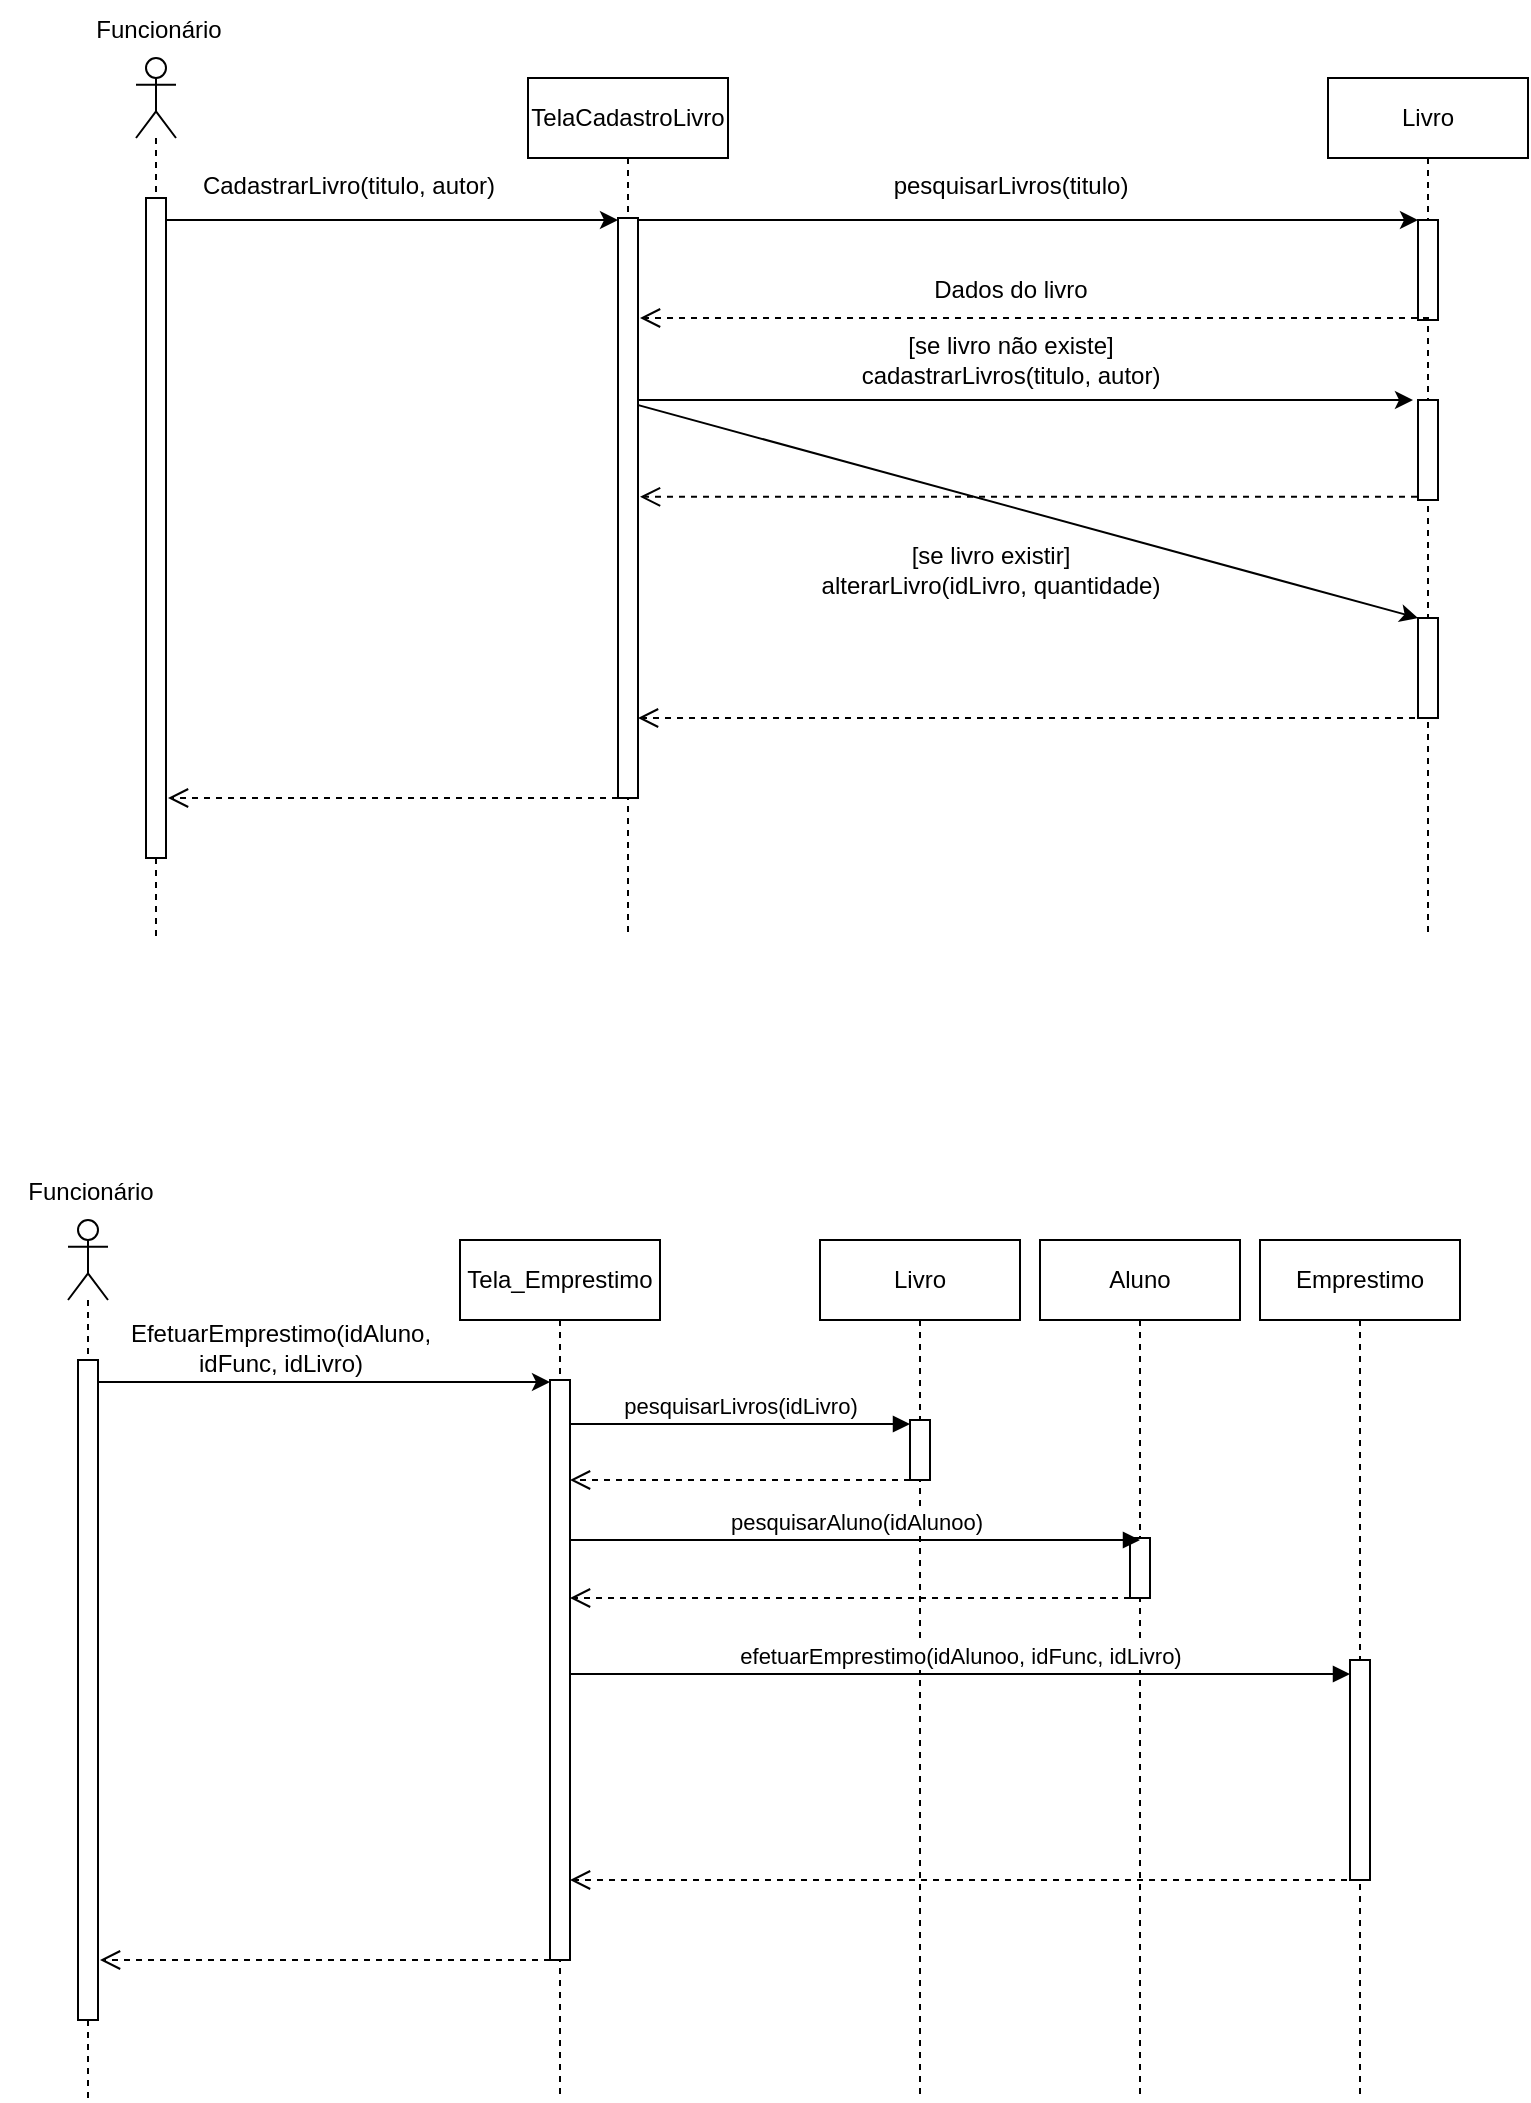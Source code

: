 <mxfile version="24.0.0" type="github">
  <diagram name="Page-1" id="2YBvvXClWsGukQMizWep">
    <mxGraphModel dx="1623" dy="1315" grid="1" gridSize="10" guides="1" tooltips="1" connect="1" arrows="1" fold="1" page="1" pageScale="1" pageWidth="850" pageHeight="1100" math="0" shadow="0">
      <root>
        <mxCell id="0" />
        <mxCell id="1" parent="0" />
        <mxCell id="oAXVd915D4fVSuoCIaVp-27" value="" style="html=1;verticalAlign=bottom;endArrow=open;dashed=1;endSize=8;edgeStyle=elbowEdgeStyle;elbow=vertical;curved=0;rounded=0;" edge="1" parent="1">
          <mxGeometry relative="1" as="geometry">
            <mxPoint x="200" y="638.41" as="targetPoint" />
            <Array as="points">
              <mxPoint x="315" y="638.41" />
            </Array>
            <mxPoint x="594.5" y="638.41" as="sourcePoint" />
          </mxGeometry>
        </mxCell>
        <mxCell id="oAXVd915D4fVSuoCIaVp-25" value="" style="endArrow=classic;html=1;rounded=0;" edge="1" parent="1">
          <mxGeometry width="50" height="50" relative="1" as="geometry">
            <mxPoint x="190" y="590" as="sourcePoint" />
            <mxPoint x="586.5" y="590" as="targetPoint" />
          </mxGeometry>
        </mxCell>
        <mxCell id="oAXVd915D4fVSuoCIaVp-26" value="" style="endArrow=classic;html=1;rounded=0;exitX=0.1;exitY=0.314;exitDx=0;exitDy=0;exitPerimeter=0;" edge="1" parent="1" source="oAXVd915D4fVSuoCIaVp-3" target="oAXVd915D4fVSuoCIaVp-9">
          <mxGeometry width="50" height="50" relative="1" as="geometry">
            <mxPoint x="200" y="653.41" as="sourcePoint" />
            <mxPoint x="596.5" y="653.41" as="targetPoint" />
          </mxGeometry>
        </mxCell>
        <mxCell id="oAXVd915D4fVSuoCIaVp-23" value="" style="endArrow=classic;html=1;rounded=0;" edge="1" parent="1">
          <mxGeometry width="50" height="50" relative="1" as="geometry">
            <mxPoint x="192.5" y="500" as="sourcePoint" />
            <mxPoint x="589" y="500" as="targetPoint" />
          </mxGeometry>
        </mxCell>
        <mxCell id="5B07uJpMZxi0BaR1OIcB-36" value="" style="shape=umlLifeline;perimeter=lifelinePerimeter;whiteSpace=wrap;html=1;container=1;dropTarget=0;collapsible=0;recursiveResize=0;outlineConnect=0;portConstraint=eastwest;newEdgeStyle={&quot;curved&quot;:0,&quot;rounded&quot;:0};participant=umlActor;" parent="1" vertex="1">
          <mxGeometry x="-86" y="1000" width="20" height="440" as="geometry" />
        </mxCell>
        <mxCell id="5B07uJpMZxi0BaR1OIcB-11" value="Tela_Emprestimo" style="shape=umlLifeline;perimeter=lifelinePerimeter;whiteSpace=wrap;html=1;container=0;dropTarget=0;collapsible=0;recursiveResize=0;outlineConnect=0;portConstraint=eastwest;newEdgeStyle={&quot;edgeStyle&quot;:&quot;elbowEdgeStyle&quot;,&quot;elbow&quot;:&quot;vertical&quot;,&quot;curved&quot;:0,&quot;rounded&quot;:0};" parent="1" vertex="1">
          <mxGeometry x="110" y="1010" width="100" height="430" as="geometry" />
        </mxCell>
        <mxCell id="5B07uJpMZxi0BaR1OIcB-12" value="" style="html=1;points=[];perimeter=orthogonalPerimeter;outlineConnect=0;targetShapes=umlLifeline;portConstraint=eastwest;newEdgeStyle={&quot;edgeStyle&quot;:&quot;elbowEdgeStyle&quot;,&quot;elbow&quot;:&quot;vertical&quot;,&quot;curved&quot;:0,&quot;rounded&quot;:0};" parent="5B07uJpMZxi0BaR1OIcB-11" vertex="1">
          <mxGeometry x="45" y="70" width="10" height="290" as="geometry" />
        </mxCell>
        <mxCell id="5B07uJpMZxi0BaR1OIcB-15" value="Livro" style="shape=umlLifeline;perimeter=lifelinePerimeter;whiteSpace=wrap;html=1;container=0;dropTarget=0;collapsible=0;recursiveResize=0;outlineConnect=0;portConstraint=eastwest;newEdgeStyle={&quot;edgeStyle&quot;:&quot;elbowEdgeStyle&quot;,&quot;elbow&quot;:&quot;vertical&quot;,&quot;curved&quot;:0,&quot;rounded&quot;:0};" parent="1" vertex="1">
          <mxGeometry x="290" y="1010" width="100" height="430" as="geometry" />
        </mxCell>
        <mxCell id="5B07uJpMZxi0BaR1OIcB-16" value="" style="html=1;points=[];perimeter=orthogonalPerimeter;outlineConnect=0;targetShapes=umlLifeline;portConstraint=eastwest;newEdgeStyle={&quot;edgeStyle&quot;:&quot;elbowEdgeStyle&quot;,&quot;elbow&quot;:&quot;vertical&quot;,&quot;curved&quot;:0,&quot;rounded&quot;:0};" parent="5B07uJpMZxi0BaR1OIcB-15" vertex="1">
          <mxGeometry x="45" y="90" width="10" height="30" as="geometry" />
        </mxCell>
        <mxCell id="5B07uJpMZxi0BaR1OIcB-17" value="pesquisarLivros(idLivro)" style="html=1;verticalAlign=bottom;endArrow=block;edgeStyle=elbowEdgeStyle;elbow=vertical;curved=0;rounded=0;" parent="1" edge="1">
          <mxGeometry relative="1" as="geometry">
            <mxPoint x="165" y="1102" as="sourcePoint" />
            <Array as="points">
              <mxPoint x="250" y="1102" />
            </Array>
            <mxPoint x="335" y="1102" as="targetPoint" />
          </mxGeometry>
        </mxCell>
        <mxCell id="5B07uJpMZxi0BaR1OIcB-18" value="" style="html=1;verticalAlign=bottom;endArrow=open;dashed=1;endSize=8;edgeStyle=elbowEdgeStyle;elbow=vertical;curved=0;rounded=0;" parent="1" edge="1">
          <mxGeometry relative="1" as="geometry">
            <mxPoint x="165" y="1130" as="targetPoint" />
            <Array as="points">
              <mxPoint x="260" y="1130" />
            </Array>
            <mxPoint x="335" y="1130" as="sourcePoint" />
          </mxGeometry>
        </mxCell>
        <mxCell id="5B07uJpMZxi0BaR1OIcB-21" value="Emprestimo" style="shape=umlLifeline;perimeter=lifelinePerimeter;whiteSpace=wrap;html=1;container=0;dropTarget=0;collapsible=0;recursiveResize=0;outlineConnect=0;portConstraint=eastwest;newEdgeStyle={&quot;edgeStyle&quot;:&quot;elbowEdgeStyle&quot;,&quot;elbow&quot;:&quot;vertical&quot;,&quot;curved&quot;:0,&quot;rounded&quot;:0};" parent="1" vertex="1">
          <mxGeometry x="510" y="1010" width="100" height="430" as="geometry" />
        </mxCell>
        <mxCell id="5B07uJpMZxi0BaR1OIcB-22" value="" style="html=1;points=[];perimeter=orthogonalPerimeter;outlineConnect=0;targetShapes=umlLifeline;portConstraint=eastwest;newEdgeStyle={&quot;edgeStyle&quot;:&quot;elbowEdgeStyle&quot;,&quot;elbow&quot;:&quot;vertical&quot;,&quot;curved&quot;:0,&quot;rounded&quot;:0};" parent="5B07uJpMZxi0BaR1OIcB-21" vertex="1">
          <mxGeometry x="45" y="210" width="10" height="110" as="geometry" />
        </mxCell>
        <mxCell id="5B07uJpMZxi0BaR1OIcB-23" value="Aluno" style="shape=umlLifeline;perimeter=lifelinePerimeter;whiteSpace=wrap;html=1;container=0;dropTarget=0;collapsible=0;recursiveResize=0;outlineConnect=0;portConstraint=eastwest;newEdgeStyle={&quot;edgeStyle&quot;:&quot;elbowEdgeStyle&quot;,&quot;elbow&quot;:&quot;vertical&quot;,&quot;curved&quot;:0,&quot;rounded&quot;:0};" parent="1" vertex="1">
          <mxGeometry x="400" y="1010" width="100" height="430" as="geometry" />
        </mxCell>
        <mxCell id="5B07uJpMZxi0BaR1OIcB-24" value="" style="html=1;points=[];perimeter=orthogonalPerimeter;outlineConnect=0;targetShapes=umlLifeline;portConstraint=eastwest;newEdgeStyle={&quot;edgeStyle&quot;:&quot;elbowEdgeStyle&quot;,&quot;elbow&quot;:&quot;vertical&quot;,&quot;curved&quot;:0,&quot;rounded&quot;:0};" parent="5B07uJpMZxi0BaR1OIcB-23" vertex="1">
          <mxGeometry x="45" y="149" width="10" height="30" as="geometry" />
        </mxCell>
        <mxCell id="5B07uJpMZxi0BaR1OIcB-25" value="pesquisarAluno(idAlunoo)" style="html=1;verticalAlign=bottom;endArrow=block;edgeStyle=elbowEdgeStyle;elbow=vertical;curved=0;rounded=0;" parent="1" source="5B07uJpMZxi0BaR1OIcB-12" edge="1">
          <mxGeometry relative="1" as="geometry">
            <mxPoint x="167" y="1160" as="sourcePoint" />
            <Array as="points">
              <mxPoint x="252" y="1160" />
            </Array>
            <mxPoint x="450" y="1160" as="targetPoint" />
          </mxGeometry>
        </mxCell>
        <mxCell id="5B07uJpMZxi0BaR1OIcB-28" value="" style="html=1;verticalAlign=bottom;endArrow=open;dashed=1;endSize=8;edgeStyle=elbowEdgeStyle;elbow=vertical;curved=0;rounded=0;" parent="1" edge="1">
          <mxGeometry relative="1" as="geometry">
            <mxPoint x="165" y="1189" as="targetPoint" />
            <Array as="points">
              <mxPoint x="270" y="1189" />
            </Array>
            <mxPoint x="445" y="1189" as="sourcePoint" />
          </mxGeometry>
        </mxCell>
        <mxCell id="5B07uJpMZxi0BaR1OIcB-29" value="efetuarEmprestimo(idAlunoo, idFunc, idLivro)" style="html=1;verticalAlign=bottom;endArrow=block;edgeStyle=elbowEdgeStyle;elbow=vertical;curved=0;rounded=0;" parent="1" source="5B07uJpMZxi0BaR1OIcB-12" target="5B07uJpMZxi0BaR1OIcB-22" edge="1">
          <mxGeometry relative="1" as="geometry">
            <mxPoint x="175" y="1227" as="sourcePoint" />
            <Array as="points">
              <mxPoint x="262" y="1227" />
            </Array>
            <mxPoint x="460" y="1227" as="targetPoint" />
          </mxGeometry>
        </mxCell>
        <mxCell id="5B07uJpMZxi0BaR1OIcB-30" value="" style="html=1;verticalAlign=bottom;endArrow=open;dashed=1;endSize=8;edgeStyle=elbowEdgeStyle;elbow=vertical;curved=0;rounded=0;" parent="1" edge="1">
          <mxGeometry relative="1" as="geometry">
            <mxPoint x="165" y="1330" as="targetPoint" />
            <Array as="points">
              <mxPoint x="280" y="1330" />
            </Array>
            <mxPoint x="559.5" y="1330" as="sourcePoint" />
          </mxGeometry>
        </mxCell>
        <mxCell id="5B07uJpMZxi0BaR1OIcB-32" value="" style="html=1;points=[];perimeter=orthogonalPerimeter;outlineConnect=0;targetShapes=umlLifeline;portConstraint=eastwest;newEdgeStyle={&quot;edgeStyle&quot;:&quot;elbowEdgeStyle&quot;,&quot;elbow&quot;:&quot;vertical&quot;,&quot;curved&quot;:0,&quot;rounded&quot;:0};" parent="1" vertex="1">
          <mxGeometry x="-81" y="1070" width="10" height="330" as="geometry" />
        </mxCell>
        <mxCell id="5B07uJpMZxi0BaR1OIcB-37" value="" style="endArrow=classic;html=1;rounded=0;" parent="1" source="5B07uJpMZxi0BaR1OIcB-32" edge="1">
          <mxGeometry width="50" height="50" relative="1" as="geometry">
            <mxPoint x="-30" y="1081" as="sourcePoint" />
            <mxPoint x="155" y="1081" as="targetPoint" />
          </mxGeometry>
        </mxCell>
        <mxCell id="5B07uJpMZxi0BaR1OIcB-39" value="EfetuarEmprestimo(idAluno,&lt;div&gt;idFunc, idLivro)&lt;/div&gt;" style="text;html=1;align=center;verticalAlign=middle;resizable=0;points=[];autosize=1;strokeColor=none;fillColor=none;" parent="1" vertex="1">
          <mxGeometry x="-65" y="1044" width="170" height="40" as="geometry" />
        </mxCell>
        <mxCell id="5B07uJpMZxi0BaR1OIcB-40" value="" style="html=1;verticalAlign=bottom;endArrow=open;dashed=1;endSize=8;edgeStyle=elbowEdgeStyle;elbow=vertical;curved=0;rounded=0;" parent="1" source="5B07uJpMZxi0BaR1OIcB-12" edge="1">
          <mxGeometry relative="1" as="geometry">
            <mxPoint x="-70" y="1370" as="targetPoint" />
            <Array as="points">
              <mxPoint x="-20" y="1370" />
            </Array>
            <mxPoint x="140" y="1370" as="sourcePoint" />
          </mxGeometry>
        </mxCell>
        <mxCell id="5B07uJpMZxi0BaR1OIcB-41" value="Funcionário" style="text;html=1;align=center;verticalAlign=middle;resizable=0;points=[];autosize=1;strokeColor=none;fillColor=none;" parent="1" vertex="1">
          <mxGeometry x="-120" y="971" width="90" height="30" as="geometry" />
        </mxCell>
        <mxCell id="oAXVd915D4fVSuoCIaVp-1" value="" style="shape=umlLifeline;perimeter=lifelinePerimeter;whiteSpace=wrap;html=1;container=1;dropTarget=0;collapsible=0;recursiveResize=0;outlineConnect=0;portConstraint=eastwest;newEdgeStyle={&quot;curved&quot;:0,&quot;rounded&quot;:0};participant=umlActor;" vertex="1" parent="1">
          <mxGeometry x="-52" y="419" width="20" height="440" as="geometry" />
        </mxCell>
        <mxCell id="oAXVd915D4fVSuoCIaVp-2" value="TelaCadastroLivro" style="shape=umlLifeline;perimeter=lifelinePerimeter;whiteSpace=wrap;html=1;container=0;dropTarget=0;collapsible=0;recursiveResize=0;outlineConnect=0;portConstraint=eastwest;newEdgeStyle={&quot;edgeStyle&quot;:&quot;elbowEdgeStyle&quot;,&quot;elbow&quot;:&quot;vertical&quot;,&quot;curved&quot;:0,&quot;rounded&quot;:0};" vertex="1" parent="1">
          <mxGeometry x="144" y="429" width="100" height="430" as="geometry" />
        </mxCell>
        <mxCell id="oAXVd915D4fVSuoCIaVp-3" value="" style="html=1;points=[];perimeter=orthogonalPerimeter;outlineConnect=0;targetShapes=umlLifeline;portConstraint=eastwest;newEdgeStyle={&quot;edgeStyle&quot;:&quot;elbowEdgeStyle&quot;,&quot;elbow&quot;:&quot;vertical&quot;,&quot;curved&quot;:0,&quot;rounded&quot;:0};" vertex="1" parent="oAXVd915D4fVSuoCIaVp-2">
          <mxGeometry x="45" y="70" width="10" height="290" as="geometry" />
        </mxCell>
        <mxCell id="oAXVd915D4fVSuoCIaVp-8" value="Livro" style="shape=umlLifeline;perimeter=lifelinePerimeter;whiteSpace=wrap;html=1;container=0;dropTarget=0;collapsible=0;recursiveResize=0;outlineConnect=0;portConstraint=eastwest;newEdgeStyle={&quot;edgeStyle&quot;:&quot;elbowEdgeStyle&quot;,&quot;elbow&quot;:&quot;vertical&quot;,&quot;curved&quot;:0,&quot;rounded&quot;:0};" vertex="1" parent="1">
          <mxGeometry x="544" y="429" width="100" height="430" as="geometry" />
        </mxCell>
        <mxCell id="oAXVd915D4fVSuoCIaVp-9" value="" style="html=1;points=[];perimeter=orthogonalPerimeter;outlineConnect=0;targetShapes=umlLifeline;portConstraint=eastwest;newEdgeStyle={&quot;edgeStyle&quot;:&quot;elbowEdgeStyle&quot;,&quot;elbow&quot;:&quot;vertical&quot;,&quot;curved&quot;:0,&quot;rounded&quot;:0};" vertex="1" parent="oAXVd915D4fVSuoCIaVp-8">
          <mxGeometry x="45" y="270" width="10" height="50" as="geometry" />
        </mxCell>
        <mxCell id="oAXVd915D4fVSuoCIaVp-21" value="" style="html=1;points=[];perimeter=orthogonalPerimeter;outlineConnect=0;targetShapes=umlLifeline;portConstraint=eastwest;newEdgeStyle={&quot;edgeStyle&quot;:&quot;elbowEdgeStyle&quot;,&quot;elbow&quot;:&quot;vertical&quot;,&quot;curved&quot;:0,&quot;rounded&quot;:0};" vertex="1" parent="oAXVd915D4fVSuoCIaVp-8">
          <mxGeometry x="45" y="161" width="10" height="50" as="geometry" />
        </mxCell>
        <mxCell id="oAXVd915D4fVSuoCIaVp-22" value="" style="html=1;points=[];perimeter=orthogonalPerimeter;outlineConnect=0;targetShapes=umlLifeline;portConstraint=eastwest;newEdgeStyle={&quot;edgeStyle&quot;:&quot;elbowEdgeStyle&quot;,&quot;elbow&quot;:&quot;vertical&quot;,&quot;curved&quot;:0,&quot;rounded&quot;:0};" vertex="1" parent="oAXVd915D4fVSuoCIaVp-8">
          <mxGeometry x="45" y="71" width="10" height="50" as="geometry" />
        </mxCell>
        <mxCell id="oAXVd915D4fVSuoCIaVp-15" value="" style="html=1;verticalAlign=bottom;endArrow=open;dashed=1;endSize=8;edgeStyle=elbowEdgeStyle;elbow=vertical;curved=0;rounded=0;" edge="1" parent="1">
          <mxGeometry relative="1" as="geometry">
            <mxPoint x="199" y="749" as="targetPoint" />
            <Array as="points">
              <mxPoint x="314" y="749" />
            </Array>
            <mxPoint x="593.5" y="749" as="sourcePoint" />
          </mxGeometry>
        </mxCell>
        <mxCell id="oAXVd915D4fVSuoCIaVp-16" value="" style="html=1;points=[];perimeter=orthogonalPerimeter;outlineConnect=0;targetShapes=umlLifeline;portConstraint=eastwest;newEdgeStyle={&quot;edgeStyle&quot;:&quot;elbowEdgeStyle&quot;,&quot;elbow&quot;:&quot;vertical&quot;,&quot;curved&quot;:0,&quot;rounded&quot;:0};" vertex="1" parent="1">
          <mxGeometry x="-47" y="489" width="10" height="330" as="geometry" />
        </mxCell>
        <mxCell id="oAXVd915D4fVSuoCIaVp-17" value="" style="endArrow=classic;html=1;rounded=0;" edge="1" parent="1" source="oAXVd915D4fVSuoCIaVp-16">
          <mxGeometry width="50" height="50" relative="1" as="geometry">
            <mxPoint x="4" y="500" as="sourcePoint" />
            <mxPoint x="189" y="500" as="targetPoint" />
          </mxGeometry>
        </mxCell>
        <mxCell id="oAXVd915D4fVSuoCIaVp-18" value="CadastrarLivro(titulo, autor)" style="text;html=1;align=center;verticalAlign=middle;resizable=0;points=[];autosize=1;strokeColor=none;fillColor=none;" vertex="1" parent="1">
          <mxGeometry x="-31" y="468" width="170" height="30" as="geometry" />
        </mxCell>
        <mxCell id="oAXVd915D4fVSuoCIaVp-19" value="" style="html=1;verticalAlign=bottom;endArrow=open;dashed=1;endSize=8;edgeStyle=elbowEdgeStyle;elbow=vertical;curved=0;rounded=0;" edge="1" parent="1" source="oAXVd915D4fVSuoCIaVp-3">
          <mxGeometry relative="1" as="geometry">
            <mxPoint x="-36" y="789" as="targetPoint" />
            <Array as="points">
              <mxPoint x="14" y="789" />
            </Array>
            <mxPoint x="174" y="789" as="sourcePoint" />
          </mxGeometry>
        </mxCell>
        <mxCell id="oAXVd915D4fVSuoCIaVp-20" value="Funcionário" style="text;html=1;align=center;verticalAlign=middle;resizable=0;points=[];autosize=1;strokeColor=none;fillColor=none;" vertex="1" parent="1">
          <mxGeometry x="-86" y="390" width="90" height="30" as="geometry" />
        </mxCell>
        <mxCell id="oAXVd915D4fVSuoCIaVp-24" value="" style="html=1;verticalAlign=bottom;endArrow=open;dashed=1;endSize=8;edgeStyle=elbowEdgeStyle;elbow=vertical;curved=0;rounded=0;" edge="1" parent="1">
          <mxGeometry relative="1" as="geometry">
            <mxPoint x="200" y="549" as="targetPoint" />
            <Array as="points">
              <mxPoint x="315" y="549" />
            </Array>
            <mxPoint x="594.5" y="549" as="sourcePoint" />
          </mxGeometry>
        </mxCell>
        <mxCell id="oAXVd915D4fVSuoCIaVp-28" value="[se livro existir]&lt;br&gt;alterarLivro(idLivro, quantidade)" style="text;html=1;align=center;verticalAlign=middle;resizable=0;points=[];autosize=1;strokeColor=none;fillColor=none;" vertex="1" parent="1">
          <mxGeometry x="280" y="655" width="190" height="40" as="geometry" />
        </mxCell>
        <mxCell id="oAXVd915D4fVSuoCIaVp-29" value="[se livro não existe]&lt;br&gt;cadastrarLivros(titulo, autor)" style="text;html=1;align=center;verticalAlign=middle;resizable=0;points=[];autosize=1;strokeColor=none;fillColor=none;" vertex="1" parent="1">
          <mxGeometry x="300" y="550" width="170" height="40" as="geometry" />
        </mxCell>
        <mxCell id="oAXVd915D4fVSuoCIaVp-30" value="Dados do livro" style="text;html=1;align=center;verticalAlign=middle;resizable=0;points=[];autosize=1;strokeColor=none;fillColor=none;" vertex="1" parent="1">
          <mxGeometry x="335" y="520" width="100" height="30" as="geometry" />
        </mxCell>
        <mxCell id="oAXVd915D4fVSuoCIaVp-31" value="pesquisarLivros(titulo)" style="text;html=1;align=center;verticalAlign=middle;resizable=0;points=[];autosize=1;strokeColor=none;fillColor=none;" vertex="1" parent="1">
          <mxGeometry x="315" y="468" width="140" height="30" as="geometry" />
        </mxCell>
      </root>
    </mxGraphModel>
  </diagram>
</mxfile>
